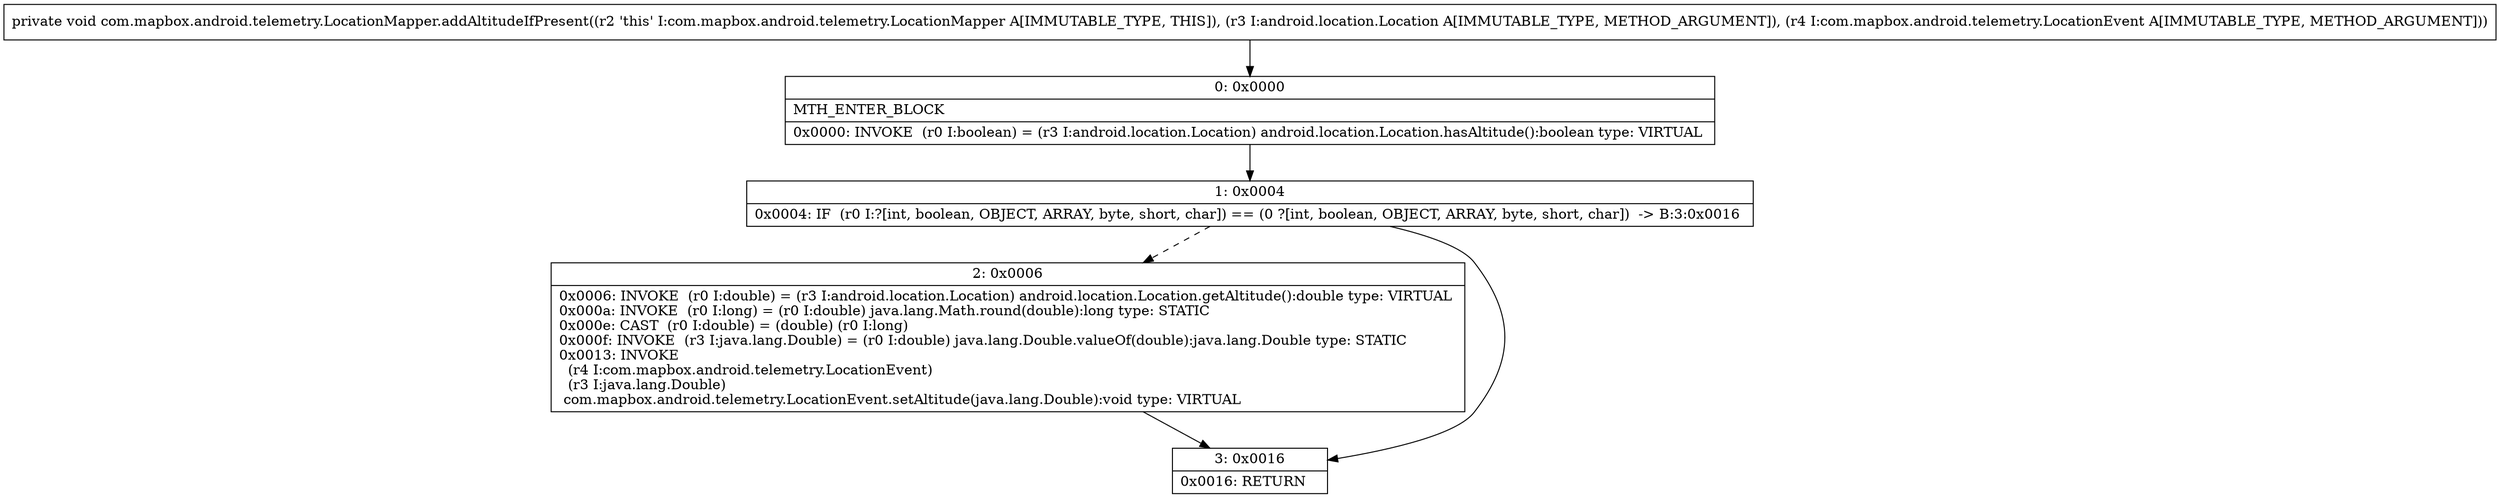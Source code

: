digraph "CFG forcom.mapbox.android.telemetry.LocationMapper.addAltitudeIfPresent(Landroid\/location\/Location;Lcom\/mapbox\/android\/telemetry\/LocationEvent;)V" {
Node_0 [shape=record,label="{0\:\ 0x0000|MTH_ENTER_BLOCK\l|0x0000: INVOKE  (r0 I:boolean) = (r3 I:android.location.Location) android.location.Location.hasAltitude():boolean type: VIRTUAL \l}"];
Node_1 [shape=record,label="{1\:\ 0x0004|0x0004: IF  (r0 I:?[int, boolean, OBJECT, ARRAY, byte, short, char]) == (0 ?[int, boolean, OBJECT, ARRAY, byte, short, char])  \-\> B:3:0x0016 \l}"];
Node_2 [shape=record,label="{2\:\ 0x0006|0x0006: INVOKE  (r0 I:double) = (r3 I:android.location.Location) android.location.Location.getAltitude():double type: VIRTUAL \l0x000a: INVOKE  (r0 I:long) = (r0 I:double) java.lang.Math.round(double):long type: STATIC \l0x000e: CAST  (r0 I:double) = (double) (r0 I:long) \l0x000f: INVOKE  (r3 I:java.lang.Double) = (r0 I:double) java.lang.Double.valueOf(double):java.lang.Double type: STATIC \l0x0013: INVOKE  \l  (r4 I:com.mapbox.android.telemetry.LocationEvent)\l  (r3 I:java.lang.Double)\l com.mapbox.android.telemetry.LocationEvent.setAltitude(java.lang.Double):void type: VIRTUAL \l}"];
Node_3 [shape=record,label="{3\:\ 0x0016|0x0016: RETURN   \l}"];
MethodNode[shape=record,label="{private void com.mapbox.android.telemetry.LocationMapper.addAltitudeIfPresent((r2 'this' I:com.mapbox.android.telemetry.LocationMapper A[IMMUTABLE_TYPE, THIS]), (r3 I:android.location.Location A[IMMUTABLE_TYPE, METHOD_ARGUMENT]), (r4 I:com.mapbox.android.telemetry.LocationEvent A[IMMUTABLE_TYPE, METHOD_ARGUMENT])) }"];
MethodNode -> Node_0;
Node_0 -> Node_1;
Node_1 -> Node_2[style=dashed];
Node_1 -> Node_3;
Node_2 -> Node_3;
}

